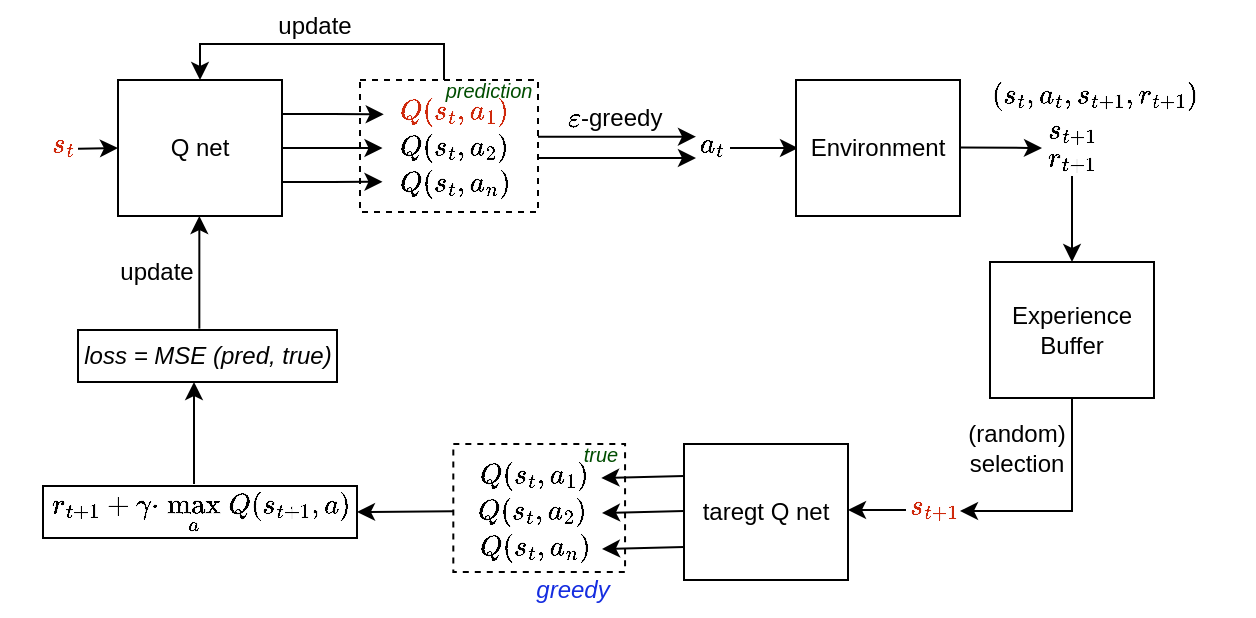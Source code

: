 <mxfile version="23.1.2" type="github">
  <diagram name="Page-1" id="eUT3TotBeH0gQY_ODtPI">
    <mxGraphModel dx="775" dy="635" grid="0" gridSize="10" guides="1" tooltips="1" connect="1" arrows="1" fold="1" page="1" pageScale="1" pageWidth="827" pageHeight="1169" math="1" shadow="0">
      <root>
        <mxCell id="0" />
        <mxCell id="1" parent="0" />
        <mxCell id="oAVu3HAX6jRn7E_JTDtY-5" value="" style="rounded=0;whiteSpace=wrap;html=1;dashed=1;" vertex="1" parent="1">
          <mxGeometry x="235" y="132" width="89" height="66" as="geometry" />
        </mxCell>
        <mxCell id="1NA7Qt4Q6Ns7mwMYtdbk-1" value="&lt;font color=&quot;#cf290c&quot;&gt;$$s_t$$&lt;/font&gt;" style="text;html=1;align=center;verticalAlign=middle;resizable=0;points=[];autosize=1;strokeColor=none;fillColor=none;" parent="1" vertex="1">
          <mxGeometry x="55" y="151" width="61" height="26" as="geometry" />
        </mxCell>
        <mxCell id="1NA7Qt4Q6Ns7mwMYtdbk-4" value="" style="endArrow=classic;html=1;rounded=0;" parent="1" edge="1">
          <mxGeometry width="50" height="50" relative="1" as="geometry">
            <mxPoint x="94.0" y="166.417" as="sourcePoint" />
            <mxPoint x="114" y="166" as="targetPoint" />
          </mxGeometry>
        </mxCell>
        <mxCell id="1NA7Qt4Q6Ns7mwMYtdbk-9" style="edgeStyle=orthogonalEdgeStyle;rounded=0;orthogonalLoop=1;jettySize=auto;html=1;exitX=1;exitY=0.25;exitDx=0;exitDy=0;" parent="1" source="1NA7Qt4Q6Ns7mwMYtdbk-5" edge="1">
          <mxGeometry relative="1" as="geometry">
            <mxPoint x="246.875" y="149.125" as="targetPoint" />
          </mxGeometry>
        </mxCell>
        <mxCell id="1NA7Qt4Q6Ns7mwMYtdbk-10" style="edgeStyle=orthogonalEdgeStyle;rounded=0;orthogonalLoop=1;jettySize=auto;html=1;" parent="1" source="1NA7Qt4Q6Ns7mwMYtdbk-5" edge="1">
          <mxGeometry relative="1" as="geometry">
            <mxPoint x="246.25" y="166.0" as="targetPoint" />
          </mxGeometry>
        </mxCell>
        <mxCell id="1NA7Qt4Q6Ns7mwMYtdbk-11" style="edgeStyle=orthogonalEdgeStyle;rounded=0;orthogonalLoop=1;jettySize=auto;html=1;exitX=1;exitY=0.75;exitDx=0;exitDy=0;" parent="1" source="1NA7Qt4Q6Ns7mwMYtdbk-5" edge="1">
          <mxGeometry relative="1" as="geometry">
            <mxPoint x="246.25" y="182.875" as="targetPoint" />
          </mxGeometry>
        </mxCell>
        <mxCell id="1NA7Qt4Q6Ns7mwMYtdbk-5" value="Q net" style="rounded=0;whiteSpace=wrap;html=1;" parent="1" vertex="1">
          <mxGeometry x="114" y="132" width="82" height="68" as="geometry" />
        </mxCell>
        <mxCell id="1NA7Qt4Q6Ns7mwMYtdbk-12" value="&lt;font color=&quot;#cf290c&quot;&gt;$$Q(s_t, a_1)$$&lt;/font&gt;" style="text;html=1;align=center;verticalAlign=middle;resizable=0;points=[];autosize=1;strokeColor=none;fillColor=none;" parent="1" vertex="1">
          <mxGeometry x="229" y="135" width="105" height="26" as="geometry" />
        </mxCell>
        <mxCell id="1NA7Qt4Q6Ns7mwMYtdbk-13" value="$$Q(s_t, a_2)$$" style="text;html=1;align=center;verticalAlign=middle;resizable=0;points=[];autosize=1;strokeColor=none;fillColor=none;" parent="1" vertex="1">
          <mxGeometry x="229" y="153" width="105" height="26" as="geometry" />
        </mxCell>
        <mxCell id="1NA7Qt4Q6Ns7mwMYtdbk-14" value="$$Q(s_t, a_n)$$" style="text;html=1;align=center;verticalAlign=middle;resizable=0;points=[];autosize=1;strokeColor=none;fillColor=none;" parent="1" vertex="1">
          <mxGeometry x="229" y="171" width="105" height="26" as="geometry" />
        </mxCell>
        <mxCell id="1NA7Qt4Q6Ns7mwMYtdbk-17" value="" style="endArrow=classic;html=1;rounded=0;entryX=0.5;entryY=0;entryDx=0;entryDy=0;" parent="1" target="1NA7Qt4Q6Ns7mwMYtdbk-5" edge="1">
          <mxGeometry width="50" height="50" relative="1" as="geometry">
            <mxPoint x="277" y="132" as="sourcePoint" />
            <mxPoint x="155" y="108" as="targetPoint" />
            <Array as="points">
              <mxPoint x="277" y="114" />
              <mxPoint x="217" y="114" />
              <mxPoint x="155" y="114" />
            </Array>
          </mxGeometry>
        </mxCell>
        <mxCell id="1NA7Qt4Q6Ns7mwMYtdbk-18" value="update" style="text;html=1;align=center;verticalAlign=middle;resizable=0;points=[];autosize=1;strokeColor=none;fillColor=none;" parent="1" vertex="1">
          <mxGeometry x="184" y="92" width="55" height="26" as="geometry" />
        </mxCell>
        <mxCell id="1NA7Qt4Q6Ns7mwMYtdbk-22" value="" style="endArrow=classic;html=1;rounded=0;entryX=0.426;entryY=0.769;entryDx=0;entryDy=0;entryPerimeter=0;" parent="1" edge="1">
          <mxGeometry width="50" height="50" relative="1" as="geometry">
            <mxPoint x="324" y="171" as="sourcePoint" />
            <mxPoint x="402.986" y="170.994" as="targetPoint" />
          </mxGeometry>
        </mxCell>
        <mxCell id="1NA7Qt4Q6Ns7mwMYtdbk-26" value="`\epsilon`-greedy" style="text;html=1;align=center;verticalAlign=middle;resizable=0;points=[];autosize=1;strokeColor=none;fillColor=none;" parent="1" vertex="1">
          <mxGeometry x="308" y="138" width="108" height="26" as="geometry" />
        </mxCell>
        <mxCell id="1NA7Qt4Q6Ns7mwMYtdbk-28" value="$$a_t$$" style="text;html=1;align=center;verticalAlign=middle;resizable=0;points=[];autosize=1;strokeColor=none;fillColor=none;" parent="1" vertex="1">
          <mxGeometry x="380" y="151" width="61" height="26" as="geometry" />
        </mxCell>
        <mxCell id="1NA7Qt4Q6Ns7mwMYtdbk-30" value="" style="endArrow=classic;html=1;rounded=0;" parent="1" edge="1">
          <mxGeometry width="50" height="50" relative="1" as="geometry">
            <mxPoint x="420" y="166" as="sourcePoint" />
            <mxPoint x="454" y="166" as="targetPoint" />
          </mxGeometry>
        </mxCell>
        <mxCell id="1NA7Qt4Q6Ns7mwMYtdbk-31" value="Environment" style="rounded=0;whiteSpace=wrap;html=1;" parent="1" vertex="1">
          <mxGeometry x="453" y="132" width="82" height="68" as="geometry" />
        </mxCell>
        <mxCell id="1NA7Qt4Q6Ns7mwMYtdbk-32" value="" style="endArrow=classic;html=1;rounded=0;" parent="1" edge="1">
          <mxGeometry width="50" height="50" relative="1" as="geometry">
            <mxPoint x="535" y="165.69" as="sourcePoint" />
            <mxPoint x="576" y="166" as="targetPoint" />
          </mxGeometry>
        </mxCell>
        <mxCell id="1NA7Qt4Q6Ns7mwMYtdbk-33" value="`s_{t+1}`&lt;br&gt;`r_{t+1}`" style="text;html=1;align=center;verticalAlign=middle;resizable=0;points=[];autosize=1;strokeColor=none;fillColor=none;" parent="1" vertex="1">
          <mxGeometry x="559" y="143.5" width="64" height="41" as="geometry" />
        </mxCell>
        <mxCell id="1NA7Qt4Q6Ns7mwMYtdbk-34" value="" style="endArrow=classic;html=1;rounded=0;entryX=0.5;entryY=0;entryDx=0;entryDy=0;" parent="1" edge="1" target="1NA7Qt4Q6Ns7mwMYtdbk-36">
          <mxGeometry width="50" height="50" relative="1" as="geometry">
            <mxPoint x="591" y="180" as="sourcePoint" />
            <mxPoint x="591" y="236" as="targetPoint" />
          </mxGeometry>
        </mxCell>
        <mxCell id="1NA7Qt4Q6Ns7mwMYtdbk-35" value="`(s_t, a_t, s_{t+1}, r_{t+1})`" style="text;html=1;align=center;verticalAlign=middle;resizable=0;points=[];autosize=1;strokeColor=none;fillColor=none;" parent="1" vertex="1">
          <mxGeometry x="522" y="127" width="160" height="26" as="geometry" />
        </mxCell>
        <mxCell id="oAVu3HAX6jRn7E_JTDtY-12" style="edgeStyle=orthogonalEdgeStyle;rounded=0;orthogonalLoop=1;jettySize=auto;html=1;" edge="1" parent="1">
          <mxGeometry relative="1" as="geometry">
            <mxPoint x="535" y="347.5" as="targetPoint" />
            <mxPoint x="591" y="291" as="sourcePoint" />
            <Array as="points">
              <mxPoint x="591" y="347" />
            </Array>
          </mxGeometry>
        </mxCell>
        <mxCell id="1NA7Qt4Q6Ns7mwMYtdbk-36" value="Experience Buffer" style="rounded=0;whiteSpace=wrap;html=1;" parent="1" vertex="1">
          <mxGeometry x="550" y="223" width="82" height="68" as="geometry" />
        </mxCell>
        <mxCell id="1NA7Qt4Q6Ns7mwMYtdbk-38" value="(random) &lt;br&gt;selection" style="text;html=1;align=center;verticalAlign=middle;resizable=0;points=[];autosize=1;strokeColor=none;fillColor=none;" parent="1" vertex="1">
          <mxGeometry x="529" y="295" width="67" height="41" as="geometry" />
        </mxCell>
        <mxCell id="1NA7Qt4Q6Ns7mwMYtdbk-39" value="&lt;font color=&quot;#cf290c&quot;&gt;$$s_{t+1}$$&lt;/font&gt;" style="text;html=1;align=center;verticalAlign=middle;resizable=0;points=[];autosize=1;strokeColor=none;fillColor=none;" parent="1" vertex="1">
          <mxGeometry x="481" y="332" width="82" height="26" as="geometry" />
        </mxCell>
        <mxCell id="1NA7Qt4Q6Ns7mwMYtdbk-43" value="taregt Q net" style="rounded=0;whiteSpace=wrap;html=1;flipH=1;flipV=1;" parent="1" vertex="1">
          <mxGeometry x="397" y="314" width="82" height="68" as="geometry" />
        </mxCell>
        <mxCell id="1NA7Qt4Q6Ns7mwMYtdbk-62" value="" style="group" parent="1" vertex="1" connectable="0">
          <mxGeometry x="267" y="314" width="111" height="86" as="geometry" />
        </mxCell>
        <mxCell id="1NA7Qt4Q6Ns7mwMYtdbk-56" value="" style="rounded=0;whiteSpace=wrap;html=1;dashed=1;" parent="1NA7Qt4Q6Ns7mwMYtdbk-62" vertex="1">
          <mxGeometry x="14.66" width="85.868" height="64" as="geometry" />
        </mxCell>
        <mxCell id="1NA7Qt4Q6Ns7mwMYtdbk-53" value="$$Q(s_t, a_1)$$" style="text;html=1;align=center;verticalAlign=middle;resizable=0;points=[];autosize=1;strokeColor=none;fillColor=none;" parent="1NA7Qt4Q6Ns7mwMYtdbk-62" vertex="1">
          <mxGeometry x="2.094" y="3" width="105" height="26" as="geometry" />
        </mxCell>
        <mxCell id="1NA7Qt4Q6Ns7mwMYtdbk-54" value="$$Q(s_t, a_2)$$" style="text;html=1;align=center;verticalAlign=middle;resizable=0;points=[];autosize=1;strokeColor=none;fillColor=none;" parent="1NA7Qt4Q6Ns7mwMYtdbk-62" vertex="1">
          <mxGeometry x="1.047" y="21" width="105" height="26" as="geometry" />
        </mxCell>
        <mxCell id="1NA7Qt4Q6Ns7mwMYtdbk-55" value="$$Q(s_t, a_n)$$" style="text;html=1;align=center;verticalAlign=middle;resizable=0;points=[];autosize=1;strokeColor=none;fillColor=none;" parent="1NA7Qt4Q6Ns7mwMYtdbk-62" vertex="1">
          <mxGeometry x="2.094" y="39" width="105" height="26" as="geometry" />
        </mxCell>
        <mxCell id="1NA7Qt4Q6Ns7mwMYtdbk-57" value="&lt;font color=&quot;#152de0&quot;&gt;&lt;i&gt;greedy&lt;/i&gt;&lt;/font&gt;" style="text;html=1;align=center;verticalAlign=middle;resizable=0;points=[];autosize=1;strokeColor=none;fillColor=none;" parent="1NA7Qt4Q6Ns7mwMYtdbk-62" vertex="1">
          <mxGeometry x="46.075" y="60" width="55" height="26" as="geometry" />
        </mxCell>
        <mxCell id="oAVu3HAX6jRn7E_JTDtY-16" value="" style="endArrow=classic;html=1;rounded=0;entryX=1;entryY=0.5;entryDx=0;entryDy=0;" edge="1" parent="1NA7Qt4Q6Ns7mwMYtdbk-62" target="oAVu3HAX6jRn7E_JTDtY-3">
          <mxGeometry width="50" height="50" relative="1" as="geometry">
            <mxPoint x="14.66" y="33.67" as="sourcePoint" />
            <mxPoint x="-21.991" y="33.67" as="targetPoint" />
          </mxGeometry>
        </mxCell>
        <mxCell id="oAVu3HAX6jRn7E_JTDtY-20" value="" style="endArrow=classic;html=1;rounded=0;entryX=0.533;entryY=0.962;entryDx=0;entryDy=0;entryPerimeter=0;" edge="1" parent="1NA7Qt4Q6Ns7mwMYtdbk-62">
          <mxGeometry width="50" height="50" relative="1" as="geometry">
            <mxPoint x="130" y="33.5" as="sourcePoint" />
            <mxPoint x="89" y="34.5" as="targetPoint" />
          </mxGeometry>
        </mxCell>
        <mxCell id="oAVu3HAX6jRn7E_JTDtY-21" value="" style="endArrow=classic;html=1;rounded=0;entryX=0.533;entryY=0.962;entryDx=0;entryDy=0;entryPerimeter=0;" edge="1" parent="1NA7Qt4Q6Ns7mwMYtdbk-62">
          <mxGeometry width="50" height="50" relative="1" as="geometry">
            <mxPoint x="130" y="51.5" as="sourcePoint" />
            <mxPoint x="89" y="52.5" as="targetPoint" />
          </mxGeometry>
        </mxCell>
        <mxCell id="1NA7Qt4Q6Ns7mwMYtdbk-66" style="edgeStyle=orthogonalEdgeStyle;rounded=0;orthogonalLoop=1;jettySize=auto;html=1;" parent="1" edge="1">
          <mxGeometry relative="1" as="geometry">
            <mxPoint x="508" y="347" as="sourcePoint" />
            <mxPoint x="479" y="346.69" as="targetPoint" />
          </mxGeometry>
        </mxCell>
        <mxCell id="1NA7Qt4Q6Ns7mwMYtdbk-69" value="update" style="text;html=1;align=center;verticalAlign=middle;resizable=0;points=[];autosize=1;strokeColor=none;fillColor=none;" parent="1" vertex="1">
          <mxGeometry x="105" y="215" width="55" height="26" as="geometry" />
        </mxCell>
        <mxCell id="1NA7Qt4Q6Ns7mwMYtdbk-71" value="&lt;i&gt;&lt;font style=&quot;font-size: 10px;&quot; color=&quot;#004d00&quot;&gt;prediction&lt;/font&gt;&lt;/i&gt;" style="text;html=1;align=center;verticalAlign=middle;resizable=0;points=[];autosize=1;strokeColor=none;fillColor=none;" parent="1" vertex="1">
          <mxGeometry x="268" y="124" width="61" height="26" as="geometry" />
        </mxCell>
        <mxCell id="1NA7Qt4Q6Ns7mwMYtdbk-72" value="&lt;i&gt;&lt;font style=&quot;font-size: 10px;&quot; color=&quot;#004d00&quot;&gt;true&lt;/font&gt;&lt;/i&gt;" style="text;html=1;align=center;verticalAlign=middle;resizable=0;points=[];autosize=1;strokeColor=none;fillColor=none;" parent="1" vertex="1">
          <mxGeometry x="337" y="306" width="35" height="26" as="geometry" />
        </mxCell>
        <mxCell id="oAVu3HAX6jRn7E_JTDtY-3" value="`r_{t+1}+\gamma*max_a Q(s_{t+1}, a)`" style="rounded=0;whiteSpace=wrap;html=1;" vertex="1" parent="1">
          <mxGeometry x="76.5" y="335" width="157" height="26" as="geometry" />
        </mxCell>
        <mxCell id="oAVu3HAX6jRn7E_JTDtY-4" value="&lt;i&gt;loss = MSE (pred, true)&lt;/i&gt;" style="rounded=0;whiteSpace=wrap;html=1;" vertex="1" parent="1">
          <mxGeometry x="94" y="257" width="129.5" height="26" as="geometry" />
        </mxCell>
        <mxCell id="oAVu3HAX6jRn7E_JTDtY-8" value="" style="endArrow=classic;html=1;rounded=0;entryX=0.426;entryY=0.769;entryDx=0;entryDy=0;entryPerimeter=0;" edge="1" parent="1">
          <mxGeometry width="50" height="50" relative="1" as="geometry">
            <mxPoint x="324" y="160.34" as="sourcePoint" />
            <mxPoint x="402.986" y="160.334" as="targetPoint" />
          </mxGeometry>
        </mxCell>
        <mxCell id="oAVu3HAX6jRn7E_JTDtY-13" value="" style="endArrow=classic;html=1;rounded=0;entryX=0.533;entryY=0.962;entryDx=0;entryDy=0;entryPerimeter=0;" edge="1" parent="1" target="1NA7Qt4Q6Ns7mwMYtdbk-72">
          <mxGeometry width="50" height="50" relative="1" as="geometry">
            <mxPoint x="397" y="330" as="sourcePoint" />
            <mxPoint x="362" y="330" as="targetPoint" />
          </mxGeometry>
        </mxCell>
        <mxCell id="oAVu3HAX6jRn7E_JTDtY-17" value="" style="endArrow=classic;html=1;rounded=0;" edge="1" parent="1">
          <mxGeometry width="50" height="50" relative="1" as="geometry">
            <mxPoint x="154.67" y="256.33" as="sourcePoint" />
            <mxPoint x="154.67" y="200.0" as="targetPoint" />
          </mxGeometry>
        </mxCell>
        <mxCell id="oAVu3HAX6jRn7E_JTDtY-19" value="" style="endArrow=classic;html=1;rounded=0;" edge="1" parent="1">
          <mxGeometry width="50" height="50" relative="1" as="geometry">
            <mxPoint x="152" y="334" as="sourcePoint" />
            <mxPoint x="152.0" y="283" as="targetPoint" />
          </mxGeometry>
        </mxCell>
      </root>
    </mxGraphModel>
  </diagram>
</mxfile>
